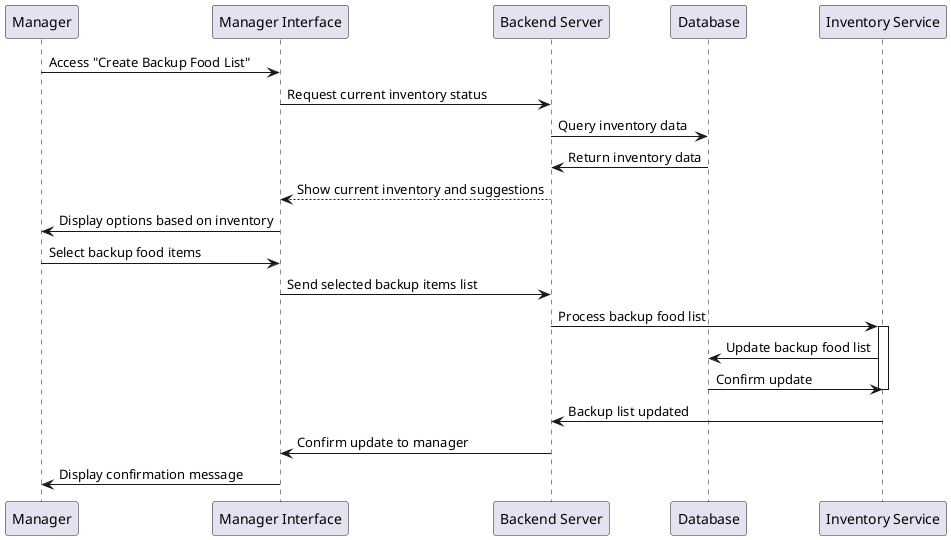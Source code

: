 @startuml
participant Manager as M
participant "Manager Interface" as MI
participant "Backend Server" as BS
participant "Database" as DB
participant "Inventory Service" as IS

M -> MI : Access "Create Backup Food List"
MI -> BS : Request current inventory status
BS -> DB : Query inventory data
DB -> BS : Return inventory data
BS --> MI : Show current inventory and suggestions
MI -> M : Display options based on inventory
M -> MI : Select backup food items
MI -> BS : Send selected backup items list
BS -> IS : Process backup food list
activate IS
IS -> DB : Update backup food list
DB -> IS : Confirm update
deactivate IS
IS -> BS : Backup list updated
BS -> MI : Confirm update to manager
MI -> M : Display confirmation message
@enduml